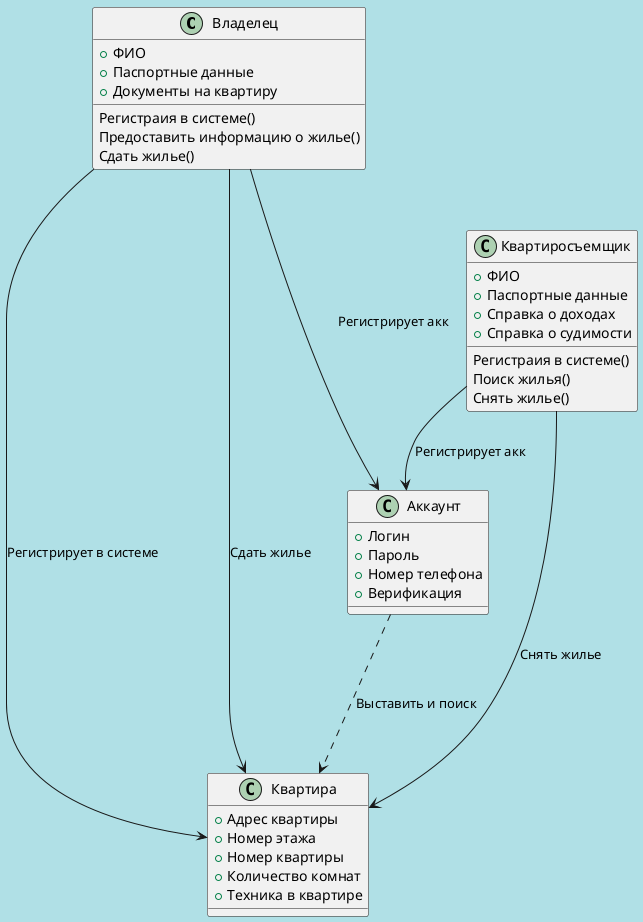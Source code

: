 @startuml
skinparam backgroundcolor PowderBlue
class Владелец{
+ФИО
+Паспортные данные
+Документы на квартиру
Регистраия в системе()
Предоставить информацию о жилье()
Сдать жилье()
}

class Квартиросъемщик{
+ФИО
+Паспортные данные
+Справка о доходах
+Справка о судимости
Регистраия в системе()
Поиск жилья()
Снять жилье()
}

class Квартира{
+Адрес квартиры
+Номер этажа
+Номер квартиры
+Количество комнат
+Техника в квартире
}

class Аккаунт{
+Логин
+Пароль
+Номер телефона
+Верификация
}

Владелец ---> Аккаунт:Регистрирует акк
Квартиросъемщик --> Аккаунт:Регистрирует акк
Аккаунт ...> Квартира: Выставить и поиск 
Владелец ---> Квартира:Регистрирует в системе
Владелец ---> Квартира:Сдать жилье
Квартиросъемщик ---> Квартира: Снять жилье
@enduml